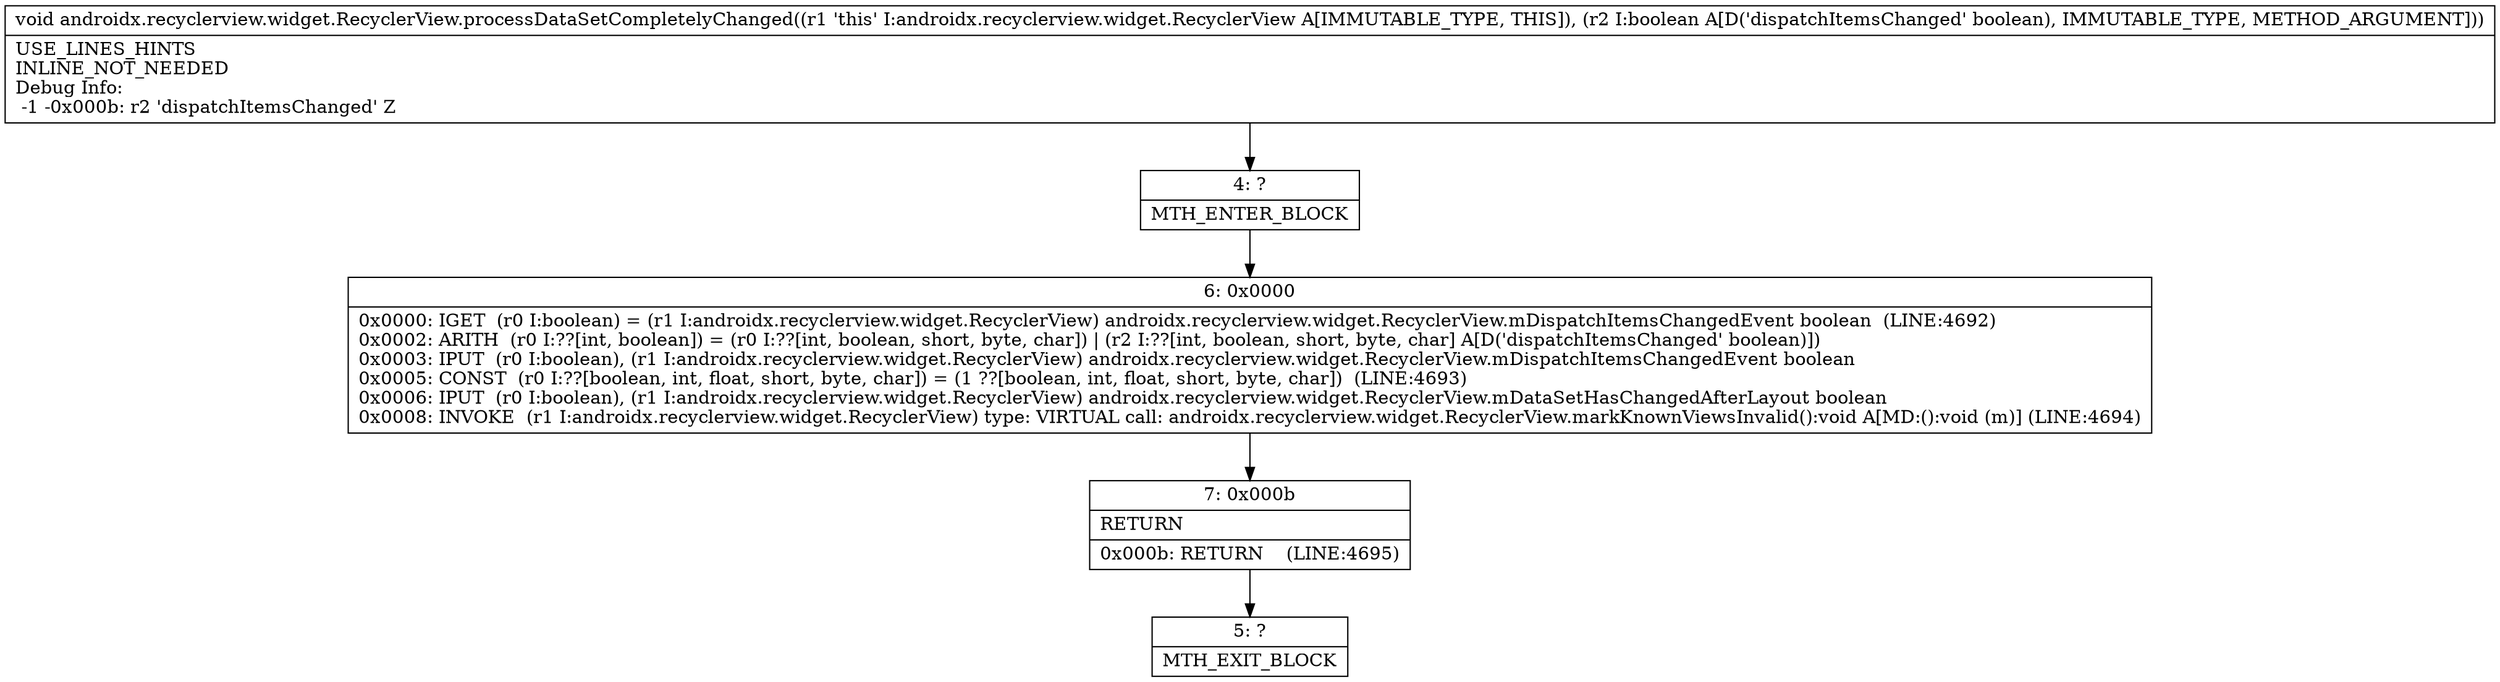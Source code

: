 digraph "CFG forandroidx.recyclerview.widget.RecyclerView.processDataSetCompletelyChanged(Z)V" {
Node_4 [shape=record,label="{4\:\ ?|MTH_ENTER_BLOCK\l}"];
Node_6 [shape=record,label="{6\:\ 0x0000|0x0000: IGET  (r0 I:boolean) = (r1 I:androidx.recyclerview.widget.RecyclerView) androidx.recyclerview.widget.RecyclerView.mDispatchItemsChangedEvent boolean  (LINE:4692)\l0x0002: ARITH  (r0 I:??[int, boolean]) = (r0 I:??[int, boolean, short, byte, char]) \| (r2 I:??[int, boolean, short, byte, char] A[D('dispatchItemsChanged' boolean)]) \l0x0003: IPUT  (r0 I:boolean), (r1 I:androidx.recyclerview.widget.RecyclerView) androidx.recyclerview.widget.RecyclerView.mDispatchItemsChangedEvent boolean \l0x0005: CONST  (r0 I:??[boolean, int, float, short, byte, char]) = (1 ??[boolean, int, float, short, byte, char])  (LINE:4693)\l0x0006: IPUT  (r0 I:boolean), (r1 I:androidx.recyclerview.widget.RecyclerView) androidx.recyclerview.widget.RecyclerView.mDataSetHasChangedAfterLayout boolean \l0x0008: INVOKE  (r1 I:androidx.recyclerview.widget.RecyclerView) type: VIRTUAL call: androidx.recyclerview.widget.RecyclerView.markKnownViewsInvalid():void A[MD:():void (m)] (LINE:4694)\l}"];
Node_7 [shape=record,label="{7\:\ 0x000b|RETURN\l|0x000b: RETURN    (LINE:4695)\l}"];
Node_5 [shape=record,label="{5\:\ ?|MTH_EXIT_BLOCK\l}"];
MethodNode[shape=record,label="{void androidx.recyclerview.widget.RecyclerView.processDataSetCompletelyChanged((r1 'this' I:androidx.recyclerview.widget.RecyclerView A[IMMUTABLE_TYPE, THIS]), (r2 I:boolean A[D('dispatchItemsChanged' boolean), IMMUTABLE_TYPE, METHOD_ARGUMENT]))  | USE_LINES_HINTS\lINLINE_NOT_NEEDED\lDebug Info:\l  \-1 \-0x000b: r2 'dispatchItemsChanged' Z\l}"];
MethodNode -> Node_4;Node_4 -> Node_6;
Node_6 -> Node_7;
Node_7 -> Node_5;
}

